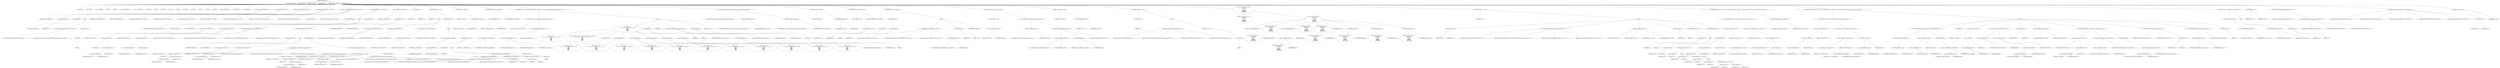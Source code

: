 digraph hostapd_notif_assoc {  
"1000121" [label = "(METHOD,hostapd_notif_assoc)" ]
"1000122" [label = "(PARAM,hostapd_data *hapd)" ]
"1000123" [label = "(PARAM,const u8 *addr)" ]
"1000124" [label = "(PARAM,const u8 *req_ies)" ]
"1000125" [label = "(PARAM,size_t req_ies_len)" ]
"1000126" [label = "(PARAM,int reassoc)" ]
"1000127" [label = "(BLOCK,,)" ]
"1000128" [label = "(LOCAL,v5: sta_info *)" ]
"1000129" [label = "(LOCAL,v6: sta_info *)" ]
"1000130" [label = "(LOCAL,v7: hostapd_iface *)" ]
"1000131" [label = "(LOCAL,v8: int)" ]
"1000132" [label = "(LOCAL,v9: int)" ]
"1000133" [label = "(LOCAL,v10: hostapd_bss_config *)" ]
"1000134" [label = "(LOCAL,v11: wpa_state_machine *)" ]
"1000135" [label = "(LOCAL,v12: int)" ]
"1000136" [label = "(LOCAL,v13: int)" ]
"1000137" [label = "(LOCAL,v14: int)" ]
"1000138" [label = "(LOCAL,v15: u8 *)" ]
"1000139" [label = "(LOCAL,v17: int)" ]
"1000140" [label = "(LOCAL,ielen: int)" ]
"1000141" [label = "(LOCAL,ielena: int)" ]
"1000142" [label = "(LOCAL,p: u8 *)" ]
"1000143" [label = "(LOCAL,res: int)" ]
"1000144" [label = "(LOCAL,resa: int)" ]
"1000145" [label = "(LOCAL,elems: ieee802_11_elems)" ]
"1000146" [label = "(LOCAL,buf: u8 [ 1064 ])" ]
"1000147" [label = "(LOCAL,v26: unsigned int)" ]
"1000148" [label = "(<operator>.assignment,v26 = __readgsdword(0x14u))" ]
"1000149" [label = "(IDENTIFIER,v26,v26 = __readgsdword(0x14u))" ]
"1000150" [label = "(__readgsdword,__readgsdword(0x14u))" ]
"1000151" [label = "(LITERAL,0x14u,__readgsdword(0x14u))" ]
"1000152" [label = "(CONTROL_STRUCTURE,if ( !addr ),if ( !addr ))" ]
"1000153" [label = "(<operator>.logicalNot,!addr)" ]
"1000154" [label = "(IDENTIFIER,addr,!addr)" ]
"1000155" [label = "(BLOCK,,)" ]
"1000156" [label = "(wpa_printf,wpa_printf(2, \"hostapd_notif_assoc: Skip event with no address\"))" ]
"1000157" [label = "(LITERAL,2,wpa_printf(2, \"hostapd_notif_assoc: Skip event with no address\"))" ]
"1000158" [label = "(LITERAL,\"hostapd_notif_assoc: Skip event with no address\",wpa_printf(2, \"hostapd_notif_assoc: Skip event with no address\"))" ]
"1000159" [label = "(RETURN,return -1;,return -1;)" ]
"1000160" [label = "(<operator>.minus,-1)" ]
"1000161" [label = "(LITERAL,1,-1)" ]
"1000162" [label = "(random_add_randomness,random_add_randomness(addr, 6u))" ]
"1000163" [label = "(IDENTIFIER,addr,random_add_randomness(addr, 6u))" ]
"1000164" [label = "(LITERAL,6u,random_add_randomness(addr, 6u))" ]
"1000165" [label = "(hostapd_logger,hostapd_logger(hapd, addr, 1u, 2, \"associated\"))" ]
"1000166" [label = "(IDENTIFIER,hapd,hostapd_logger(hapd, addr, 1u, 2, \"associated\"))" ]
"1000167" [label = "(IDENTIFIER,addr,hostapd_logger(hapd, addr, 1u, 2, \"associated\"))" ]
"1000168" [label = "(LITERAL,1u,hostapd_logger(hapd, addr, 1u, 2, \"associated\"))" ]
"1000169" [label = "(LITERAL,2,hostapd_logger(hapd, addr, 1u, 2, \"associated\"))" ]
"1000170" [label = "(LITERAL,\"associated\",hostapd_logger(hapd, addr, 1u, 2, \"associated\"))" ]
"1000171" [label = "(ieee802_11_parse_elems,ieee802_11_parse_elems(req_ies, req_ies_len, &elems, 0))" ]
"1000172" [label = "(IDENTIFIER,req_ies,ieee802_11_parse_elems(req_ies, req_ies_len, &elems, 0))" ]
"1000173" [label = "(IDENTIFIER,req_ies_len,ieee802_11_parse_elems(req_ies, req_ies_len, &elems, 0))" ]
"1000174" [label = "(<operator>.addressOf,&elems)" ]
"1000175" [label = "(IDENTIFIER,elems,ieee802_11_parse_elems(req_ies, req_ies_len, &elems, 0))" ]
"1000176" [label = "(LITERAL,0,ieee802_11_parse_elems(req_ies, req_ies_len, &elems, 0))" ]
"1000177" [label = "(CONTROL_STRUCTURE,if ( elems.wps_ie ),if ( elems.wps_ie ))" ]
"1000178" [label = "(<operator>.fieldAccess,elems.wps_ie)" ]
"1000179" [label = "(IDENTIFIER,elems,if ( elems.wps_ie ))" ]
"1000180" [label = "(FIELD_IDENTIFIER,wps_ie,wps_ie)" ]
"1000181" [label = "(BLOCK,,)" ]
"1000182" [label = "(<operator>.assignment,p = (u8 *)(elems.wps_ie - 2))" ]
"1000183" [label = "(IDENTIFIER,p,p = (u8 *)(elems.wps_ie - 2))" ]
"1000184" [label = "(<operator>.cast,(u8 *)(elems.wps_ie - 2))" ]
"1000185" [label = "(UNKNOWN,u8 *,u8 *)" ]
"1000186" [label = "(<operator>.subtraction,elems.wps_ie - 2)" ]
"1000187" [label = "(<operator>.fieldAccess,elems.wps_ie)" ]
"1000188" [label = "(IDENTIFIER,elems,elems.wps_ie - 2)" ]
"1000189" [label = "(FIELD_IDENTIFIER,wps_ie,wps_ie)" ]
"1000190" [label = "(LITERAL,2,elems.wps_ie - 2)" ]
"1000191" [label = "(<operator>.assignment,ielen = elems.wps_ie_len + 2)" ]
"1000192" [label = "(IDENTIFIER,ielen,ielen = elems.wps_ie_len + 2)" ]
"1000193" [label = "(<operator>.addition,elems.wps_ie_len + 2)" ]
"1000194" [label = "(<operator>.fieldAccess,elems.wps_ie_len)" ]
"1000195" [label = "(IDENTIFIER,elems,elems.wps_ie_len + 2)" ]
"1000196" [label = "(FIELD_IDENTIFIER,wps_ie_len,wps_ie_len)" ]
"1000197" [label = "(LITERAL,2,elems.wps_ie_len + 2)" ]
"1000198" [label = "(wpa_printf,wpa_printf(2, \"STA included WPS IE in (Re)AssocReq\", ielen, ielen))" ]
"1000199" [label = "(LITERAL,2,wpa_printf(2, \"STA included WPS IE in (Re)AssocReq\", ielen, ielen))" ]
"1000200" [label = "(LITERAL,\"STA included WPS IE in (Re)AssocReq\",wpa_printf(2, \"STA included WPS IE in (Re)AssocReq\", ielen, ielen))" ]
"1000201" [label = "(IDENTIFIER,ielen,wpa_printf(2, \"STA included WPS IE in (Re)AssocReq\", ielen, ielen))" ]
"1000202" [label = "(IDENTIFIER,ielen,wpa_printf(2, \"STA included WPS IE in (Re)AssocReq\", ielen, ielen))" ]
"1000203" [label = "(CONTROL_STRUCTURE,else,else)" ]
"1000204" [label = "(CONTROL_STRUCTURE,if ( elems.rsn_ie ),if ( elems.rsn_ie ))" ]
"1000205" [label = "(<operator>.fieldAccess,elems.rsn_ie)" ]
"1000206" [label = "(IDENTIFIER,elems,if ( elems.rsn_ie ))" ]
"1000207" [label = "(FIELD_IDENTIFIER,rsn_ie,rsn_ie)" ]
"1000208" [label = "(BLOCK,,)" ]
"1000209" [label = "(<operator>.assignment,p = (u8 *)(elems.rsn_ie - 2))" ]
"1000210" [label = "(IDENTIFIER,p,p = (u8 *)(elems.rsn_ie - 2))" ]
"1000211" [label = "(<operator>.cast,(u8 *)(elems.rsn_ie - 2))" ]
"1000212" [label = "(UNKNOWN,u8 *,u8 *)" ]
"1000213" [label = "(<operator>.subtraction,elems.rsn_ie - 2)" ]
"1000214" [label = "(<operator>.fieldAccess,elems.rsn_ie)" ]
"1000215" [label = "(IDENTIFIER,elems,elems.rsn_ie - 2)" ]
"1000216" [label = "(FIELD_IDENTIFIER,rsn_ie,rsn_ie)" ]
"1000217" [label = "(LITERAL,2,elems.rsn_ie - 2)" ]
"1000218" [label = "(<operator>.assignment,ielen = elems.rsn_ie_len + 2)" ]
"1000219" [label = "(IDENTIFIER,ielen,ielen = elems.rsn_ie_len + 2)" ]
"1000220" [label = "(<operator>.addition,elems.rsn_ie_len + 2)" ]
"1000221" [label = "(<operator>.fieldAccess,elems.rsn_ie_len)" ]
"1000222" [label = "(IDENTIFIER,elems,elems.rsn_ie_len + 2)" ]
"1000223" [label = "(FIELD_IDENTIFIER,rsn_ie_len,rsn_ie_len)" ]
"1000224" [label = "(LITERAL,2,elems.rsn_ie_len + 2)" ]
"1000225" [label = "(wpa_printf,wpa_printf(2, \"STA included RSN IE in (Re)AssocReq\", ielen, ielen))" ]
"1000226" [label = "(LITERAL,2,wpa_printf(2, \"STA included RSN IE in (Re)AssocReq\", ielen, ielen))" ]
"1000227" [label = "(LITERAL,\"STA included RSN IE in (Re)AssocReq\",wpa_printf(2, \"STA included RSN IE in (Re)AssocReq\", ielen, ielen))" ]
"1000228" [label = "(IDENTIFIER,ielen,wpa_printf(2, \"STA included RSN IE in (Re)AssocReq\", ielen, ielen))" ]
"1000229" [label = "(IDENTIFIER,ielen,wpa_printf(2, \"STA included RSN IE in (Re)AssocReq\", ielen, ielen))" ]
"1000230" [label = "(CONTROL_STRUCTURE,else,else)" ]
"1000231" [label = "(CONTROL_STRUCTURE,if ( elems.wpa_ie ),if ( elems.wpa_ie ))" ]
"1000232" [label = "(<operator>.fieldAccess,elems.wpa_ie)" ]
"1000233" [label = "(IDENTIFIER,elems,if ( elems.wpa_ie ))" ]
"1000234" [label = "(FIELD_IDENTIFIER,wpa_ie,wpa_ie)" ]
"1000235" [label = "(BLOCK,,)" ]
"1000236" [label = "(<operator>.assignment,p = (u8 *)(elems.wpa_ie - 2))" ]
"1000237" [label = "(IDENTIFIER,p,p = (u8 *)(elems.wpa_ie - 2))" ]
"1000238" [label = "(<operator>.cast,(u8 *)(elems.wpa_ie - 2))" ]
"1000239" [label = "(UNKNOWN,u8 *,u8 *)" ]
"1000240" [label = "(<operator>.subtraction,elems.wpa_ie - 2)" ]
"1000241" [label = "(<operator>.fieldAccess,elems.wpa_ie)" ]
"1000242" [label = "(IDENTIFIER,elems,elems.wpa_ie - 2)" ]
"1000243" [label = "(FIELD_IDENTIFIER,wpa_ie,wpa_ie)" ]
"1000244" [label = "(LITERAL,2,elems.wpa_ie - 2)" ]
"1000245" [label = "(<operator>.assignment,ielen = elems.wpa_ie_len + 2)" ]
"1000246" [label = "(IDENTIFIER,ielen,ielen = elems.wpa_ie_len + 2)" ]
"1000247" [label = "(<operator>.addition,elems.wpa_ie_len + 2)" ]
"1000248" [label = "(<operator>.fieldAccess,elems.wpa_ie_len)" ]
"1000249" [label = "(IDENTIFIER,elems,elems.wpa_ie_len + 2)" ]
"1000250" [label = "(FIELD_IDENTIFIER,wpa_ie_len,wpa_ie_len)" ]
"1000251" [label = "(LITERAL,2,elems.wpa_ie_len + 2)" ]
"1000252" [label = "(wpa_printf,wpa_printf(2, \"STA included WPA IE in (Re)AssocReq\", ielen, ielen))" ]
"1000253" [label = "(LITERAL,2,wpa_printf(2, \"STA included WPA IE in (Re)AssocReq\", ielen, ielen))" ]
"1000254" [label = "(LITERAL,\"STA included WPA IE in (Re)AssocReq\",wpa_printf(2, \"STA included WPA IE in (Re)AssocReq\", ielen, ielen))" ]
"1000255" [label = "(IDENTIFIER,ielen,wpa_printf(2, \"STA included WPA IE in (Re)AssocReq\", ielen, ielen))" ]
"1000256" [label = "(IDENTIFIER,ielen,wpa_printf(2, \"STA included WPA IE in (Re)AssocReq\", ielen, ielen))" ]
"1000257" [label = "(CONTROL_STRUCTURE,else,else)" ]
"1000258" [label = "(BLOCK,,)" ]
"1000259" [label = "(wpa_printf,wpa_printf(2, \"STA did not include WPS/RSN/WPA IE in (Re)AssocReq\", 0, 0))" ]
"1000260" [label = "(LITERAL,2,wpa_printf(2, \"STA did not include WPS/RSN/WPA IE in (Re)AssocReq\", 0, 0))" ]
"1000261" [label = "(LITERAL,\"STA did not include WPS/RSN/WPA IE in (Re)AssocReq\",wpa_printf(2, \"STA did not include WPS/RSN/WPA IE in (Re)AssocReq\", 0, 0))" ]
"1000262" [label = "(LITERAL,0,wpa_printf(2, \"STA did not include WPS/RSN/WPA IE in (Re)AssocReq\", 0, 0))" ]
"1000263" [label = "(LITERAL,0,wpa_printf(2, \"STA did not include WPS/RSN/WPA IE in (Re)AssocReq\", 0, 0))" ]
"1000264" [label = "(<operator>.assignment,ielen = 0)" ]
"1000265" [label = "(IDENTIFIER,ielen,ielen = 0)" ]
"1000266" [label = "(LITERAL,0,ielen = 0)" ]
"1000267" [label = "(<operator>.assignment,p = 0)" ]
"1000268" [label = "(IDENTIFIER,p,p = 0)" ]
"1000269" [label = "(LITERAL,0,p = 0)" ]
"1000270" [label = "(<operator>.assignment,v5 = ap_get_sta(hapd, addr))" ]
"1000271" [label = "(IDENTIFIER,v5,v5 = ap_get_sta(hapd, addr))" ]
"1000272" [label = "(ap_get_sta,ap_get_sta(hapd, addr))" ]
"1000273" [label = "(IDENTIFIER,hapd,ap_get_sta(hapd, addr))" ]
"1000274" [label = "(IDENTIFIER,addr,ap_get_sta(hapd, addr))" ]
"1000275" [label = "(<operator>.assignment,v6 = v5)" ]
"1000276" [label = "(IDENTIFIER,v6,v6 = v5)" ]
"1000277" [label = "(IDENTIFIER,v5,v6 = v5)" ]
"1000278" [label = "(CONTROL_STRUCTURE,if ( v5 ),if ( v5 ))" ]
"1000279" [label = "(IDENTIFIER,v5,if ( v5 ))" ]
"1000280" [label = "(BLOCK,,)" ]
"1000281" [label = "(ap_sta_no_session_timeout,ap_sta_no_session_timeout(hapd, v5))" ]
"1000282" [label = "(IDENTIFIER,hapd,ap_sta_no_session_timeout(hapd, v5))" ]
"1000283" [label = "(IDENTIFIER,v5,ap_sta_no_session_timeout(hapd, v5))" ]
"1000284" [label = "(accounting_sta_stop,accounting_sta_stop(hapd, v6))" ]
"1000285" [label = "(IDENTIFIER,hapd,accounting_sta_stop(hapd, v6))" ]
"1000286" [label = "(IDENTIFIER,v6,accounting_sta_stop(hapd, v6))" ]
"1000287" [label = "(<operator>.assignment,v6->timeout_next = STA_NULLFUNC)" ]
"1000288" [label = "(<operator>.indirectFieldAccess,v6->timeout_next)" ]
"1000289" [label = "(IDENTIFIER,v6,v6->timeout_next = STA_NULLFUNC)" ]
"1000290" [label = "(FIELD_IDENTIFIER,timeout_next,timeout_next)" ]
"1000291" [label = "(IDENTIFIER,STA_NULLFUNC,v6->timeout_next = STA_NULLFUNC)" ]
"1000292" [label = "(CONTROL_STRUCTURE,else,else)" ]
"1000293" [label = "(BLOCK,,)" ]
"1000294" [label = "(<operator>.assignment,v6 = ap_sta_add(hapd, addr))" ]
"1000295" [label = "(IDENTIFIER,v6,v6 = ap_sta_add(hapd, addr))" ]
"1000296" [label = "(ap_sta_add,ap_sta_add(hapd, addr))" ]
"1000297" [label = "(IDENTIFIER,hapd,ap_sta_add(hapd, addr))" ]
"1000298" [label = "(IDENTIFIER,addr,ap_sta_add(hapd, addr))" ]
"1000299" [label = "(CONTROL_STRUCTURE,if ( !v6 ),if ( !v6 ))" ]
"1000300" [label = "(<operator>.logicalNot,!v6)" ]
"1000301" [label = "(IDENTIFIER,v6,!v6)" ]
"1000302" [label = "(BLOCK,,)" ]
"1000303" [label = "(hostapd_drv_sta_disassoc,hostapd_drv_sta_disassoc(hapd, addr, 5))" ]
"1000304" [label = "(IDENTIFIER,hapd,hostapd_drv_sta_disassoc(hapd, addr, 5))" ]
"1000305" [label = "(IDENTIFIER,addr,hostapd_drv_sta_disassoc(hapd, addr, 5))" ]
"1000306" [label = "(LITERAL,5,hostapd_drv_sta_disassoc(hapd, addr, 5))" ]
"1000307" [label = "(RETURN,return -1;,return -1;)" ]
"1000308" [label = "(<operator>.minus,-1)" ]
"1000309" [label = "(LITERAL,1,-1)" ]
"1000310" [label = "(<operator>.assignment,v7 = hapd->iface)" ]
"1000311" [label = "(IDENTIFIER,v7,v7 = hapd->iface)" ]
"1000312" [label = "(<operator>.indirectFieldAccess,hapd->iface)" ]
"1000313" [label = "(IDENTIFIER,hapd,v7 = hapd->iface)" ]
"1000314" [label = "(FIELD_IDENTIFIER,iface,iface)" ]
"1000315" [label = "(<operators>.assignmentAnd,v6->flags &= 0xFFFECFFF)" ]
"1000316" [label = "(<operator>.indirectFieldAccess,v6->flags)" ]
"1000317" [label = "(IDENTIFIER,v6,v6->flags &= 0xFFFECFFF)" ]
"1000318" [label = "(FIELD_IDENTIFIER,flags,flags)" ]
"1000319" [label = "(LITERAL,0xFFFECFFF,v6->flags &= 0xFFFECFFF)" ]
"1000320" [label = "(CONTROL_STRUCTURE,if ( !v7->drv_max_acl_mac_addrs && hostapd_check_acl(hapd, addr, 0) != 1 ),if ( !v7->drv_max_acl_mac_addrs && hostapd_check_acl(hapd, addr, 0) != 1 ))" ]
"1000321" [label = "(<operator>.logicalAnd,!v7->drv_max_acl_mac_addrs && hostapd_check_acl(hapd, addr, 0) != 1)" ]
"1000322" [label = "(<operator>.logicalNot,!v7->drv_max_acl_mac_addrs)" ]
"1000323" [label = "(<operator>.indirectFieldAccess,v7->drv_max_acl_mac_addrs)" ]
"1000324" [label = "(IDENTIFIER,v7,!v7->drv_max_acl_mac_addrs)" ]
"1000325" [label = "(FIELD_IDENTIFIER,drv_max_acl_mac_addrs,drv_max_acl_mac_addrs)" ]
"1000326" [label = "(<operator>.notEquals,hostapd_check_acl(hapd, addr, 0) != 1)" ]
"1000327" [label = "(hostapd_check_acl,hostapd_check_acl(hapd, addr, 0))" ]
"1000328" [label = "(IDENTIFIER,hapd,hostapd_check_acl(hapd, addr, 0))" ]
"1000329" [label = "(IDENTIFIER,addr,hostapd_check_acl(hapd, addr, 0))" ]
"1000330" [label = "(LITERAL,0,hostapd_check_acl(hapd, addr, 0))" ]
"1000331" [label = "(LITERAL,1,hostapd_check_acl(hapd, addr, 0) != 1)" ]
"1000332" [label = "(BLOCK,,)" ]
"1000333" [label = "(wpa_printf,wpa_printf(\n      3,\n      \"STA %02x:%02x:%02x:%02x:%02x:%02x not allowed to connect\",\n      *addr,\n      addr[1],\n      addr[2],\n      addr[3],\n      addr[4],\n      addr[5]))" ]
"1000334" [label = "(LITERAL,3,wpa_printf(\n      3,\n      \"STA %02x:%02x:%02x:%02x:%02x:%02x not allowed to connect\",\n      *addr,\n      addr[1],\n      addr[2],\n      addr[3],\n      addr[4],\n      addr[5]))" ]
"1000335" [label = "(LITERAL,\"STA %02x:%02x:%02x:%02x:%02x:%02x not allowed to connect\",wpa_printf(\n      3,\n      \"STA %02x:%02x:%02x:%02x:%02x:%02x not allowed to connect\",\n      *addr,\n      addr[1],\n      addr[2],\n      addr[3],\n      addr[4],\n      addr[5]))" ]
"1000336" [label = "(<operator>.indirection,*addr)" ]
"1000337" [label = "(IDENTIFIER,addr,wpa_printf(\n      3,\n      \"STA %02x:%02x:%02x:%02x:%02x:%02x not allowed to connect\",\n      *addr,\n      addr[1],\n      addr[2],\n      addr[3],\n      addr[4],\n      addr[5]))" ]
"1000338" [label = "(<operator>.indirectIndexAccess,addr[1])" ]
"1000339" [label = "(IDENTIFIER,addr,wpa_printf(\n      3,\n      \"STA %02x:%02x:%02x:%02x:%02x:%02x not allowed to connect\",\n      *addr,\n      addr[1],\n      addr[2],\n      addr[3],\n      addr[4],\n      addr[5]))" ]
"1000340" [label = "(LITERAL,1,wpa_printf(\n      3,\n      \"STA %02x:%02x:%02x:%02x:%02x:%02x not allowed to connect\",\n      *addr,\n      addr[1],\n      addr[2],\n      addr[3],\n      addr[4],\n      addr[5]))" ]
"1000341" [label = "(<operator>.indirectIndexAccess,addr[2])" ]
"1000342" [label = "(IDENTIFIER,addr,wpa_printf(\n      3,\n      \"STA %02x:%02x:%02x:%02x:%02x:%02x not allowed to connect\",\n      *addr,\n      addr[1],\n      addr[2],\n      addr[3],\n      addr[4],\n      addr[5]))" ]
"1000343" [label = "(LITERAL,2,wpa_printf(\n      3,\n      \"STA %02x:%02x:%02x:%02x:%02x:%02x not allowed to connect\",\n      *addr,\n      addr[1],\n      addr[2],\n      addr[3],\n      addr[4],\n      addr[5]))" ]
"1000344" [label = "(<operator>.indirectIndexAccess,addr[3])" ]
"1000345" [label = "(IDENTIFIER,addr,wpa_printf(\n      3,\n      \"STA %02x:%02x:%02x:%02x:%02x:%02x not allowed to connect\",\n      *addr,\n      addr[1],\n      addr[2],\n      addr[3],\n      addr[4],\n      addr[5]))" ]
"1000346" [label = "(LITERAL,3,wpa_printf(\n      3,\n      \"STA %02x:%02x:%02x:%02x:%02x:%02x not allowed to connect\",\n      *addr,\n      addr[1],\n      addr[2],\n      addr[3],\n      addr[4],\n      addr[5]))" ]
"1000347" [label = "(<operator>.indirectIndexAccess,addr[4])" ]
"1000348" [label = "(IDENTIFIER,addr,wpa_printf(\n      3,\n      \"STA %02x:%02x:%02x:%02x:%02x:%02x not allowed to connect\",\n      *addr,\n      addr[1],\n      addr[2],\n      addr[3],\n      addr[4],\n      addr[5]))" ]
"1000349" [label = "(LITERAL,4,wpa_printf(\n      3,\n      \"STA %02x:%02x:%02x:%02x:%02x:%02x not allowed to connect\",\n      *addr,\n      addr[1],\n      addr[2],\n      addr[3],\n      addr[4],\n      addr[5]))" ]
"1000350" [label = "(<operator>.indirectIndexAccess,addr[5])" ]
"1000351" [label = "(IDENTIFIER,addr,wpa_printf(\n      3,\n      \"STA %02x:%02x:%02x:%02x:%02x:%02x not allowed to connect\",\n      *addr,\n      addr[1],\n      addr[2],\n      addr[3],\n      addr[4],\n      addr[5]))" ]
"1000352" [label = "(LITERAL,5,wpa_printf(\n      3,\n      \"STA %02x:%02x:%02x:%02x:%02x:%02x not allowed to connect\",\n      *addr,\n      addr[1],\n      addr[2],\n      addr[3],\n      addr[4],\n      addr[5]))" ]
"1000353" [label = "(<operator>.assignment,v8 = 1)" ]
"1000354" [label = "(IDENTIFIER,v8,v8 = 1)" ]
"1000355" [label = "(LITERAL,1,v8 = 1)" ]
"1000356" [label = "(JUMP_TARGET,fail)" ]
"1000357" [label = "(hostapd_drv_sta_disassoc,hostapd_drv_sta_disassoc(hapd, v6->addr, v8))" ]
"1000358" [label = "(IDENTIFIER,hapd,hostapd_drv_sta_disassoc(hapd, v6->addr, v8))" ]
"1000359" [label = "(<operator>.indirectFieldAccess,v6->addr)" ]
"1000360" [label = "(IDENTIFIER,v6,hostapd_drv_sta_disassoc(hapd, v6->addr, v8))" ]
"1000361" [label = "(FIELD_IDENTIFIER,addr,addr)" ]
"1000362" [label = "(IDENTIFIER,v8,hostapd_drv_sta_disassoc(hapd, v6->addr, v8))" ]
"1000363" [label = "(ap_free_sta,ap_free_sta(hapd, v6))" ]
"1000364" [label = "(IDENTIFIER,hapd,ap_free_sta(hapd, v6))" ]
"1000365" [label = "(IDENTIFIER,v6,ap_free_sta(hapd, v6))" ]
"1000366" [label = "(RETURN,return -1;,return -1;)" ]
"1000367" [label = "(<operator>.minus,-1)" ]
"1000368" [label = "(LITERAL,1,-1)" ]
"1000369" [label = "(ap_copy_sta_supp_op_classes,ap_copy_sta_supp_op_classes(v6, elems.supp_op_classes, elems.supp_op_classes_len))" ]
"1000370" [label = "(IDENTIFIER,v6,ap_copy_sta_supp_op_classes(v6, elems.supp_op_classes, elems.supp_op_classes_len))" ]
"1000371" [label = "(<operator>.fieldAccess,elems.supp_op_classes)" ]
"1000372" [label = "(IDENTIFIER,elems,ap_copy_sta_supp_op_classes(v6, elems.supp_op_classes, elems.supp_op_classes_len))" ]
"1000373" [label = "(FIELD_IDENTIFIER,supp_op_classes,supp_op_classes)" ]
"1000374" [label = "(<operator>.fieldAccess,elems.supp_op_classes_len)" ]
"1000375" [label = "(IDENTIFIER,elems,ap_copy_sta_supp_op_classes(v6, elems.supp_op_classes, elems.supp_op_classes_len))" ]
"1000376" [label = "(FIELD_IDENTIFIER,supp_op_classes_len,supp_op_classes_len)" ]
"1000377" [label = "(<operator>.assignment,v10 = hapd->conf)" ]
"1000378" [label = "(IDENTIFIER,v10,v10 = hapd->conf)" ]
"1000379" [label = "(<operator>.indirectFieldAccess,hapd->conf)" ]
"1000380" [label = "(IDENTIFIER,hapd,v10 = hapd->conf)" ]
"1000381" [label = "(FIELD_IDENTIFIER,conf,conf)" ]
"1000382" [label = "(CONTROL_STRUCTURE,if ( !v10->wpa ),if ( !v10->wpa ))" ]
"1000383" [label = "(<operator>.logicalNot,!v10->wpa)" ]
"1000384" [label = "(<operator>.indirectFieldAccess,v10->wpa)" ]
"1000385" [label = "(IDENTIFIER,v10,!v10->wpa)" ]
"1000386" [label = "(FIELD_IDENTIFIER,wpa,wpa)" ]
"1000387" [label = "(CONTROL_STRUCTURE,goto LABEL_47;,goto LABEL_47;)" ]
"1000388" [label = "(CONTROL_STRUCTURE,if ( !p || !ielen ),if ( !p || !ielen ))" ]
"1000389" [label = "(<operator>.logicalOr,!p || !ielen)" ]
"1000390" [label = "(<operator>.logicalNot,!p)" ]
"1000391" [label = "(IDENTIFIER,p,!p)" ]
"1000392" [label = "(<operator>.logicalNot,!ielen)" ]
"1000393" [label = "(IDENTIFIER,ielen,!ielen)" ]
"1000394" [label = "(BLOCK,,)" ]
"1000395" [label = "(wpa_printf,wpa_printf(2, \"No WPA/RSN IE from STA\", v10, hapd->conf))" ]
"1000396" [label = "(LITERAL,2,wpa_printf(2, \"No WPA/RSN IE from STA\", v10, hapd->conf))" ]
"1000397" [label = "(LITERAL,\"No WPA/RSN IE from STA\",wpa_printf(2, \"No WPA/RSN IE from STA\", v10, hapd->conf))" ]
"1000398" [label = "(IDENTIFIER,v10,wpa_printf(2, \"No WPA/RSN IE from STA\", v10, hapd->conf))" ]
"1000399" [label = "(<operator>.indirectFieldAccess,hapd->conf)" ]
"1000400" [label = "(IDENTIFIER,hapd,wpa_printf(2, \"No WPA/RSN IE from STA\", v10, hapd->conf))" ]
"1000401" [label = "(FIELD_IDENTIFIER,conf,conf)" ]
"1000402" [label = "(<operator>.assignment,v8 = 13)" ]
"1000403" [label = "(IDENTIFIER,v8,v8 = 13)" ]
"1000404" [label = "(LITERAL,13,v8 = 13)" ]
"1000405" [label = "(CONTROL_STRUCTURE,goto fail;,goto fail;)" ]
"1000406" [label = "(CONTROL_STRUCTURE,if ( !v6->wpa_sm ),if ( !v6->wpa_sm ))" ]
"1000407" [label = "(<operator>.logicalNot,!v6->wpa_sm)" ]
"1000408" [label = "(<operator>.indirectFieldAccess,v6->wpa_sm)" ]
"1000409" [label = "(IDENTIFIER,v6,!v6->wpa_sm)" ]
"1000410" [label = "(FIELD_IDENTIFIER,wpa_sm,wpa_sm)" ]
"1000411" [label = "(<operator>.assignment,v6->wpa_sm = wpa_auth_sta_init(hapd->wpa_auth, v6->addr, 0))" ]
"1000412" [label = "(<operator>.indirectFieldAccess,v6->wpa_sm)" ]
"1000413" [label = "(IDENTIFIER,v6,v6->wpa_sm = wpa_auth_sta_init(hapd->wpa_auth, v6->addr, 0))" ]
"1000414" [label = "(FIELD_IDENTIFIER,wpa_sm,wpa_sm)" ]
"1000415" [label = "(wpa_auth_sta_init,wpa_auth_sta_init(hapd->wpa_auth, v6->addr, 0))" ]
"1000416" [label = "(<operator>.indirectFieldAccess,hapd->wpa_auth)" ]
"1000417" [label = "(IDENTIFIER,hapd,wpa_auth_sta_init(hapd->wpa_auth, v6->addr, 0))" ]
"1000418" [label = "(FIELD_IDENTIFIER,wpa_auth,wpa_auth)" ]
"1000419" [label = "(<operator>.indirectFieldAccess,v6->addr)" ]
"1000420" [label = "(IDENTIFIER,v6,wpa_auth_sta_init(hapd->wpa_auth, v6->addr, 0))" ]
"1000421" [label = "(FIELD_IDENTIFIER,addr,addr)" ]
"1000422" [label = "(LITERAL,0,wpa_auth_sta_init(hapd->wpa_auth, v6->addr, 0))" ]
"1000423" [label = "(<operator>.assignment,v11 = v6->wpa_sm)" ]
"1000424" [label = "(IDENTIFIER,v11,v11 = v6->wpa_sm)" ]
"1000425" [label = "(<operator>.indirectFieldAccess,v6->wpa_sm)" ]
"1000426" [label = "(IDENTIFIER,v6,v11 = v6->wpa_sm)" ]
"1000427" [label = "(FIELD_IDENTIFIER,wpa_sm,wpa_sm)" ]
"1000428" [label = "(CONTROL_STRUCTURE,if ( !v11 ),if ( !v11 ))" ]
"1000429" [label = "(<operator>.logicalNot,!v11)" ]
"1000430" [label = "(IDENTIFIER,v11,!v11)" ]
"1000431" [label = "(BLOCK,,)" ]
"1000432" [label = "(wpa_printf,wpa_printf(5, \"Failed to initialize WPA state machine\", v9, v9))" ]
"1000433" [label = "(LITERAL,5,wpa_printf(5, \"Failed to initialize WPA state machine\", v9, v9))" ]
"1000434" [label = "(LITERAL,\"Failed to initialize WPA state machine\",wpa_printf(5, \"Failed to initialize WPA state machine\", v9, v9))" ]
"1000435" [label = "(IDENTIFIER,v9,wpa_printf(5, \"Failed to initialize WPA state machine\", v9, v9))" ]
"1000436" [label = "(IDENTIFIER,v9,wpa_printf(5, \"Failed to initialize WPA state machine\", v9, v9))" ]
"1000437" [label = "(RETURN,return -1;,return -1;)" ]
"1000438" [label = "(<operator>.minus,-1)" ]
"1000439" [label = "(LITERAL,1,-1)" ]
"1000440" [label = "(<operator>.assignment,v12 = wpa_validate_wpa_ie(\n          hapd->wpa_auth,\n          v11,\n          hapd->iface->freq,\n          p,\n          ielen,\n          elems.mdie,\n          elems.mdie_len,\n          elems.owe_dh,\n          elems.owe_dh_len))" ]
"1000441" [label = "(IDENTIFIER,v12,v12 = wpa_validate_wpa_ie(\n          hapd->wpa_auth,\n          v11,\n          hapd->iface->freq,\n          p,\n          ielen,\n          elems.mdie,\n          elems.mdie_len,\n          elems.owe_dh,\n          elems.owe_dh_len))" ]
"1000442" [label = "(wpa_validate_wpa_ie,wpa_validate_wpa_ie(\n          hapd->wpa_auth,\n          v11,\n          hapd->iface->freq,\n          p,\n          ielen,\n          elems.mdie,\n          elems.mdie_len,\n          elems.owe_dh,\n          elems.owe_dh_len))" ]
"1000443" [label = "(<operator>.indirectFieldAccess,hapd->wpa_auth)" ]
"1000444" [label = "(IDENTIFIER,hapd,wpa_validate_wpa_ie(\n          hapd->wpa_auth,\n          v11,\n          hapd->iface->freq,\n          p,\n          ielen,\n          elems.mdie,\n          elems.mdie_len,\n          elems.owe_dh,\n          elems.owe_dh_len))" ]
"1000445" [label = "(FIELD_IDENTIFIER,wpa_auth,wpa_auth)" ]
"1000446" [label = "(IDENTIFIER,v11,wpa_validate_wpa_ie(\n          hapd->wpa_auth,\n          v11,\n          hapd->iface->freq,\n          p,\n          ielen,\n          elems.mdie,\n          elems.mdie_len,\n          elems.owe_dh,\n          elems.owe_dh_len))" ]
"1000447" [label = "(<operator>.indirectFieldAccess,hapd->iface->freq)" ]
"1000448" [label = "(<operator>.indirectFieldAccess,hapd->iface)" ]
"1000449" [label = "(IDENTIFIER,hapd,wpa_validate_wpa_ie(\n          hapd->wpa_auth,\n          v11,\n          hapd->iface->freq,\n          p,\n          ielen,\n          elems.mdie,\n          elems.mdie_len,\n          elems.owe_dh,\n          elems.owe_dh_len))" ]
"1000450" [label = "(FIELD_IDENTIFIER,iface,iface)" ]
"1000451" [label = "(FIELD_IDENTIFIER,freq,freq)" ]
"1000452" [label = "(IDENTIFIER,p,wpa_validate_wpa_ie(\n          hapd->wpa_auth,\n          v11,\n          hapd->iface->freq,\n          p,\n          ielen,\n          elems.mdie,\n          elems.mdie_len,\n          elems.owe_dh,\n          elems.owe_dh_len))" ]
"1000453" [label = "(IDENTIFIER,ielen,wpa_validate_wpa_ie(\n          hapd->wpa_auth,\n          v11,\n          hapd->iface->freq,\n          p,\n          ielen,\n          elems.mdie,\n          elems.mdie_len,\n          elems.owe_dh,\n          elems.owe_dh_len))" ]
"1000454" [label = "(<operator>.fieldAccess,elems.mdie)" ]
"1000455" [label = "(IDENTIFIER,elems,wpa_validate_wpa_ie(\n          hapd->wpa_auth,\n          v11,\n          hapd->iface->freq,\n          p,\n          ielen,\n          elems.mdie,\n          elems.mdie_len,\n          elems.owe_dh,\n          elems.owe_dh_len))" ]
"1000456" [label = "(FIELD_IDENTIFIER,mdie,mdie)" ]
"1000457" [label = "(<operator>.fieldAccess,elems.mdie_len)" ]
"1000458" [label = "(IDENTIFIER,elems,wpa_validate_wpa_ie(\n          hapd->wpa_auth,\n          v11,\n          hapd->iface->freq,\n          p,\n          ielen,\n          elems.mdie,\n          elems.mdie_len,\n          elems.owe_dh,\n          elems.owe_dh_len))" ]
"1000459" [label = "(FIELD_IDENTIFIER,mdie_len,mdie_len)" ]
"1000460" [label = "(<operator>.fieldAccess,elems.owe_dh)" ]
"1000461" [label = "(IDENTIFIER,elems,wpa_validate_wpa_ie(\n          hapd->wpa_auth,\n          v11,\n          hapd->iface->freq,\n          p,\n          ielen,\n          elems.mdie,\n          elems.mdie_len,\n          elems.owe_dh,\n          elems.owe_dh_len))" ]
"1000462" [label = "(FIELD_IDENTIFIER,owe_dh,owe_dh)" ]
"1000463" [label = "(<operator>.fieldAccess,elems.owe_dh_len)" ]
"1000464" [label = "(IDENTIFIER,elems,wpa_validate_wpa_ie(\n          hapd->wpa_auth,\n          v11,\n          hapd->iface->freq,\n          p,\n          ielen,\n          elems.mdie,\n          elems.mdie_len,\n          elems.owe_dh,\n          elems.owe_dh_len))" ]
"1000465" [label = "(FIELD_IDENTIFIER,owe_dh_len,owe_dh_len)" ]
"1000466" [label = "(CONTROL_STRUCTURE,if ( v12 ),if ( v12 ))" ]
"1000467" [label = "(IDENTIFIER,v12,if ( v12 ))" ]
"1000468" [label = "(BLOCK,,)" ]
"1000469" [label = "(<operator>.assignment,res = v12)" ]
"1000470" [label = "(IDENTIFIER,res,res = v12)" ]
"1000471" [label = "(IDENTIFIER,v12,res = v12)" ]
"1000472" [label = "(wpa_printf,wpa_printf(2, \"WPA/RSN information element rejected? (res %u)\", v12, v13))" ]
"1000473" [label = "(LITERAL,2,wpa_printf(2, \"WPA/RSN information element rejected? (res %u)\", v12, v13))" ]
"1000474" [label = "(LITERAL,\"WPA/RSN information element rejected? (res %u)\",wpa_printf(2, \"WPA/RSN information element rejected? (res %u)\", v12, v13))" ]
"1000475" [label = "(IDENTIFIER,v12,wpa_printf(2, \"WPA/RSN information element rejected? (res %u)\", v12, v13))" ]
"1000476" [label = "(IDENTIFIER,v13,wpa_printf(2, \"WPA/RSN information element rejected? (res %u)\", v12, v13))" ]
"1000477" [label = "(wpa_hexdump,wpa_hexdump(2, \"IE\", p, ielen))" ]
"1000478" [label = "(LITERAL,2,wpa_hexdump(2, \"IE\", p, ielen))" ]
"1000479" [label = "(LITERAL,\"IE\",wpa_hexdump(2, \"IE\", p, ielen))" ]
"1000480" [label = "(IDENTIFIER,p,wpa_hexdump(2, \"IE\", p, ielen))" ]
"1000481" [label = "(IDENTIFIER,ielen,wpa_hexdump(2, \"IE\", p, ielen))" ]
"1000482" [label = "(<operator>.assignment,v8 = 18)" ]
"1000483" [label = "(IDENTIFIER,v8,v8 = 18)" ]
"1000484" [label = "(LITERAL,18,v8 = 18)" ]
"1000485" [label = "(CONTROL_STRUCTURE,if ( res != 2 ),if ( res != 2 ))" ]
"1000486" [label = "(<operator>.notEquals,res != 2)" ]
"1000487" [label = "(IDENTIFIER,res,res != 2)" ]
"1000488" [label = "(LITERAL,2,res != 2)" ]
"1000489" [label = "(BLOCK,,)" ]
"1000490" [label = "(<operator>.assignment,v8 = 19)" ]
"1000491" [label = "(IDENTIFIER,v8,v8 = 19)" ]
"1000492" [label = "(LITERAL,19,v8 = 19)" ]
"1000493" [label = "(CONTROL_STRUCTURE,if ( res != 3 ),if ( res != 3 ))" ]
"1000494" [label = "(<operator>.notEquals,res != 3)" ]
"1000495" [label = "(IDENTIFIER,res,res != 3)" ]
"1000496" [label = "(LITERAL,3,res != 3)" ]
"1000497" [label = "(BLOCK,,)" ]
"1000498" [label = "(<operator>.assignment,v8 = 20)" ]
"1000499" [label = "(IDENTIFIER,v8,v8 = 20)" ]
"1000500" [label = "(LITERAL,20,v8 = 20)" ]
"1000501" [label = "(CONTROL_STRUCTURE,if ( res != 4 ),if ( res != 4 ))" ]
"1000502" [label = "(<operator>.notEquals,res != 4)" ]
"1000503" [label = "(IDENTIFIER,res,res != 4)" ]
"1000504" [label = "(LITERAL,4,res != 4)" ]
"1000505" [label = "(BLOCK,,)" ]
"1000506" [label = "(<operator>.assignment,v8 = 13)" ]
"1000507" [label = "(IDENTIFIER,v8,v8 = 13)" ]
"1000508" [label = "(LITERAL,13,v8 = 13)" ]
"1000509" [label = "(CONTROL_STRUCTURE,if ( res == 8 ),if ( res == 8 ))" ]
"1000510" [label = "(<operator>.equals,res == 8)" ]
"1000511" [label = "(IDENTIFIER,res,res == 8)" ]
"1000512" [label = "(LITERAL,8,res == 8)" ]
"1000513" [label = "(<operator>.assignment,v8 = 24)" ]
"1000514" [label = "(IDENTIFIER,v8,v8 = 24)" ]
"1000515" [label = "(LITERAL,24,v8 = 24)" ]
"1000516" [label = "(CONTROL_STRUCTURE,goto fail;,goto fail;)" ]
"1000517" [label = "(CONTROL_STRUCTURE,if ( (v6->flags & 0x402) == 1026 && !v6->sa_query_timed_out && v6->sa_query_count > 0 ),if ( (v6->flags & 0x402) == 1026 && !v6->sa_query_timed_out && v6->sa_query_count > 0 ))" ]
"1000518" [label = "(<operator>.logicalAnd,(v6->flags & 0x402) == 1026 && !v6->sa_query_timed_out && v6->sa_query_count > 0)" ]
"1000519" [label = "(<operator>.equals,(v6->flags & 0x402) == 1026)" ]
"1000520" [label = "(<operator>.and,v6->flags & 0x402)" ]
"1000521" [label = "(<operator>.indirectFieldAccess,v6->flags)" ]
"1000522" [label = "(IDENTIFIER,v6,v6->flags & 0x402)" ]
"1000523" [label = "(FIELD_IDENTIFIER,flags,flags)" ]
"1000524" [label = "(LITERAL,0x402,v6->flags & 0x402)" ]
"1000525" [label = "(LITERAL,1026,(v6->flags & 0x402) == 1026)" ]
"1000526" [label = "(<operator>.logicalAnd,!v6->sa_query_timed_out && v6->sa_query_count > 0)" ]
"1000527" [label = "(<operator>.logicalNot,!v6->sa_query_timed_out)" ]
"1000528" [label = "(<operator>.indirectFieldAccess,v6->sa_query_timed_out)" ]
"1000529" [label = "(IDENTIFIER,v6,!v6->sa_query_timed_out)" ]
"1000530" [label = "(FIELD_IDENTIFIER,sa_query_timed_out,sa_query_timed_out)" ]
"1000531" [label = "(<operator>.greaterThan,v6->sa_query_count > 0)" ]
"1000532" [label = "(<operator>.indirectFieldAccess,v6->sa_query_count)" ]
"1000533" [label = "(IDENTIFIER,v6,v6->sa_query_count > 0)" ]
"1000534" [label = "(FIELD_IDENTIFIER,sa_query_count,sa_query_count)" ]
"1000535" [label = "(LITERAL,0,v6->sa_query_count > 0)" ]
"1000536" [label = "(ap_check_sa_query_timeout,ap_check_sa_query_timeout(hapd, v6))" ]
"1000537" [label = "(IDENTIFIER,hapd,ap_check_sa_query_timeout(hapd, v6))" ]
"1000538" [label = "(IDENTIFIER,v6,ap_check_sa_query_timeout(hapd, v6))" ]
"1000539" [label = "(CONTROL_STRUCTURE,if ( (v6->flags & 0x402) != 1026 || (v14 = v6->sa_query_timed_out) != 0 || v6->auth_alg == 2 ),if ( (v6->flags & 0x402) != 1026 || (v14 = v6->sa_query_timed_out) != 0 || v6->auth_alg == 2 ))" ]
"1000540" [label = "(<operator>.logicalOr,(v6->flags & 0x402) != 1026 || (v14 = v6->sa_query_timed_out) != 0 || v6->auth_alg == 2)" ]
"1000541" [label = "(<operator>.notEquals,(v6->flags & 0x402) != 1026)" ]
"1000542" [label = "(<operator>.and,v6->flags & 0x402)" ]
"1000543" [label = "(<operator>.indirectFieldAccess,v6->flags)" ]
"1000544" [label = "(IDENTIFIER,v6,v6->flags & 0x402)" ]
"1000545" [label = "(FIELD_IDENTIFIER,flags,flags)" ]
"1000546" [label = "(LITERAL,0x402,v6->flags & 0x402)" ]
"1000547" [label = "(LITERAL,1026,(v6->flags & 0x402) != 1026)" ]
"1000548" [label = "(<operator>.logicalOr,(v14 = v6->sa_query_timed_out) != 0 || v6->auth_alg == 2)" ]
"1000549" [label = "(<operator>.notEquals,(v14 = v6->sa_query_timed_out) != 0)" ]
"1000550" [label = "(<operator>.assignment,v14 = v6->sa_query_timed_out)" ]
"1000551" [label = "(IDENTIFIER,v14,v14 = v6->sa_query_timed_out)" ]
"1000552" [label = "(<operator>.indirectFieldAccess,v6->sa_query_timed_out)" ]
"1000553" [label = "(IDENTIFIER,v6,v14 = v6->sa_query_timed_out)" ]
"1000554" [label = "(FIELD_IDENTIFIER,sa_query_timed_out,sa_query_timed_out)" ]
"1000555" [label = "(LITERAL,0,(v14 = v6->sa_query_timed_out) != 0)" ]
"1000556" [label = "(<operator>.equals,v6->auth_alg == 2)" ]
"1000557" [label = "(<operator>.indirectFieldAccess,v6->auth_alg)" ]
"1000558" [label = "(IDENTIFIER,v6,v6->auth_alg == 2)" ]
"1000559" [label = "(FIELD_IDENTIFIER,auth_alg,auth_alg)" ]
"1000560" [label = "(LITERAL,2,v6->auth_alg == 2)" ]
"1000561" [label = "(BLOCK,,)" ]
"1000562" [label = "(CONTROL_STRUCTURE,if ( wpa_auth_uses_mfp(v6->wpa_sm) ),if ( wpa_auth_uses_mfp(v6->wpa_sm) ))" ]
"1000563" [label = "(wpa_auth_uses_mfp,wpa_auth_uses_mfp(v6->wpa_sm))" ]
"1000564" [label = "(<operator>.indirectFieldAccess,v6->wpa_sm)" ]
"1000565" [label = "(IDENTIFIER,v6,wpa_auth_uses_mfp(v6->wpa_sm))" ]
"1000566" [label = "(FIELD_IDENTIFIER,wpa_sm,wpa_sm)" ]
"1000567" [label = "(<operators>.assignmentOr,v6->flags |= 0x400u)" ]
"1000568" [label = "(<operator>.indirectFieldAccess,v6->flags)" ]
"1000569" [label = "(IDENTIFIER,v6,v6->flags |= 0x400u)" ]
"1000570" [label = "(FIELD_IDENTIFIER,flags,flags)" ]
"1000571" [label = "(LITERAL,0x400u,v6->flags |= 0x400u)" ]
"1000572" [label = "(CONTROL_STRUCTURE,else,else)" ]
"1000573" [label = "(<operators>.assignmentAnd,v6->flags &= 0xFFFFFBFF)" ]
"1000574" [label = "(<operator>.indirectFieldAccess,v6->flags)" ]
"1000575" [label = "(IDENTIFIER,v6,v6->flags &= 0xFFFFFBFF)" ]
"1000576" [label = "(FIELD_IDENTIFIER,flags,flags)" ]
"1000577" [label = "(LITERAL,0xFFFFFBFF,v6->flags &= 0xFFFFFBFF)" ]
"1000578" [label = "(JUMP_TARGET,LABEL_47)" ]
"1000579" [label = "(<operator>.assignment,v17 = v6->flags & 2)" ]
"1000580" [label = "(IDENTIFIER,v17,v17 = v6->flags & 2)" ]
"1000581" [label = "(<operator>.and,v6->flags & 2)" ]
"1000582" [label = "(<operator>.indirectFieldAccess,v6->flags)" ]
"1000583" [label = "(IDENTIFIER,v6,v6->flags & 2)" ]
"1000584" [label = "(FIELD_IDENTIFIER,flags,flags)" ]
"1000585" [label = "(LITERAL,2,v6->flags & 2)" ]
"1000586" [label = "(<operator>.assignment,v6->flags = v6->flags & 0xFFF7FFFF | 3)" ]
"1000587" [label = "(<operator>.indirectFieldAccess,v6->flags)" ]
"1000588" [label = "(IDENTIFIER,v6,v6->flags = v6->flags & 0xFFF7FFFF | 3)" ]
"1000589" [label = "(FIELD_IDENTIFIER,flags,flags)" ]
"1000590" [label = "(<operator>.or,v6->flags & 0xFFF7FFFF | 3)" ]
"1000591" [label = "(<operator>.and,v6->flags & 0xFFF7FFFF)" ]
"1000592" [label = "(<operator>.indirectFieldAccess,v6->flags)" ]
"1000593" [label = "(IDENTIFIER,v6,v6->flags & 0xFFF7FFFF)" ]
"1000594" [label = "(FIELD_IDENTIFIER,flags,flags)" ]
"1000595" [label = "(LITERAL,0xFFF7FFFF,v6->flags & 0xFFF7FFFF)" ]
"1000596" [label = "(LITERAL,3,v6->flags & 0xFFF7FFFF | 3)" ]
"1000597" [label = "(<operator>.assignment,resa = v17)" ]
"1000598" [label = "(IDENTIFIER,resa,resa = v17)" ]
"1000599" [label = "(IDENTIFIER,v17,resa = v17)" ]
"1000600" [label = "(hostapd_set_sta_flags,hostapd_set_sta_flags(hapd, v6))" ]
"1000601" [label = "(IDENTIFIER,hapd,hostapd_set_sta_flags(hapd, v6))" ]
"1000602" [label = "(IDENTIFIER,v6,hostapd_set_sta_flags(hapd, v6))" ]
"1000603" [label = "(CONTROL_STRUCTURE,if ( reassoc && v6->auth_alg == 2 ),if ( reassoc && v6->auth_alg == 2 ))" ]
"1000604" [label = "(<operator>.logicalAnd,reassoc && v6->auth_alg == 2)" ]
"1000605" [label = "(IDENTIFIER,reassoc,reassoc && v6->auth_alg == 2)" ]
"1000606" [label = "(<operator>.equals,v6->auth_alg == 2)" ]
"1000607" [label = "(<operator>.indirectFieldAccess,v6->auth_alg)" ]
"1000608" [label = "(IDENTIFIER,v6,v6->auth_alg == 2)" ]
"1000609" [label = "(FIELD_IDENTIFIER,auth_alg,auth_alg)" ]
"1000610" [label = "(LITERAL,2,v6->auth_alg == 2)" ]
"1000611" [label = "(wpa_auth_sm_event,wpa_auth_sm_event(v6->wpa_sm, WPA_ASSOC_FT))" ]
"1000612" [label = "(<operator>.indirectFieldAccess,v6->wpa_sm)" ]
"1000613" [label = "(IDENTIFIER,v6,wpa_auth_sm_event(v6->wpa_sm, WPA_ASSOC_FT))" ]
"1000614" [label = "(FIELD_IDENTIFIER,wpa_sm,wpa_sm)" ]
"1000615" [label = "(IDENTIFIER,WPA_ASSOC_FT,wpa_auth_sm_event(v6->wpa_sm, WPA_ASSOC_FT))" ]
"1000616" [label = "(CONTROL_STRUCTURE,else,else)" ]
"1000617" [label = "(wpa_auth_sm_event,wpa_auth_sm_event(v6->wpa_sm, WPA_ASSOC))" ]
"1000618" [label = "(<operator>.indirectFieldAccess,v6->wpa_sm)" ]
"1000619" [label = "(IDENTIFIER,v6,wpa_auth_sm_event(v6->wpa_sm, WPA_ASSOC))" ]
"1000620" [label = "(FIELD_IDENTIFIER,wpa_sm,wpa_sm)" ]
"1000621" [label = "(IDENTIFIER,WPA_ASSOC,wpa_auth_sm_event(v6->wpa_sm, WPA_ASSOC))" ]
"1000622" [label = "(hostapd_new_assoc_sta,hostapd_new_assoc_sta(hapd, v6, resa != 0))" ]
"1000623" [label = "(IDENTIFIER,hapd,hostapd_new_assoc_sta(hapd, v6, resa != 0))" ]
"1000624" [label = "(IDENTIFIER,v6,hostapd_new_assoc_sta(hapd, v6, resa != 0))" ]
"1000625" [label = "(<operator>.notEquals,resa != 0)" ]
"1000626" [label = "(IDENTIFIER,resa,resa != 0)" ]
"1000627" [label = "(LITERAL,0,resa != 0)" ]
"1000628" [label = "(ieee802_1x_notify_port_enabled,ieee802_1x_notify_port_enabled(v6->eapol_sm, 1))" ]
"1000629" [label = "(<operator>.indirectFieldAccess,v6->eapol_sm)" ]
"1000630" [label = "(IDENTIFIER,v6,ieee802_1x_notify_port_enabled(v6->eapol_sm, 1))" ]
"1000631" [label = "(FIELD_IDENTIFIER,eapol_sm,eapol_sm)" ]
"1000632" [label = "(LITERAL,1,ieee802_1x_notify_port_enabled(v6->eapol_sm, 1))" ]
"1000633" [label = "(RETURN,return 0;,return 0;)" ]
"1000634" [label = "(LITERAL,0,return 0;)" ]
"1000635" [label = "(CONTROL_STRUCTURE,if ( !v6->sa_query_count ),if ( !v6->sa_query_count ))" ]
"1000636" [label = "(<operator>.logicalNot,!v6->sa_query_count)" ]
"1000637" [label = "(<operator>.indirectFieldAccess,v6->sa_query_count)" ]
"1000638" [label = "(IDENTIFIER,v6,!v6->sa_query_count)" ]
"1000639" [label = "(FIELD_IDENTIFIER,sa_query_count,sa_query_count)" ]
"1000640" [label = "(BLOCK,,)" ]
"1000641" [label = "(ap_sta_start_sa_query,ap_sta_start_sa_query(hapd, v6))" ]
"1000642" [label = "(IDENTIFIER,hapd,ap_sta_start_sa_query(hapd, v6))" ]
"1000643" [label = "(IDENTIFIER,v6,ap_sta_start_sa_query(hapd, v6))" ]
"1000644" [label = "(<operator>.assignment,v14 = 0)" ]
"1000645" [label = "(IDENTIFIER,v14,v14 = 0)" ]
"1000646" [label = "(LITERAL,0,v14 = 0)" ]
"1000647" [label = "(<operator>.assignment,ielena = v14)" ]
"1000648" [label = "(IDENTIFIER,ielena,ielena = v14)" ]
"1000649" [label = "(IDENTIFIER,v14,ielena = v14)" ]
"1000650" [label = "(<operator>.assignment,v15 = hostapd_eid_assoc_comeback_time(hapd, v6, buf))" ]
"1000651" [label = "(IDENTIFIER,v15,v15 = hostapd_eid_assoc_comeback_time(hapd, v6, buf))" ]
"1000652" [label = "(hostapd_eid_assoc_comeback_time,hostapd_eid_assoc_comeback_time(hapd, v6, buf))" ]
"1000653" [label = "(IDENTIFIER,hapd,hostapd_eid_assoc_comeback_time(hapd, v6, buf))" ]
"1000654" [label = "(IDENTIFIER,v6,hostapd_eid_assoc_comeback_time(hapd, v6, buf))" ]
"1000655" [label = "(IDENTIFIER,buf,hostapd_eid_assoc_comeback_time(hapd, v6, buf))" ]
"1000656" [label = "(hostapd_sta_assoc,hostapd_sta_assoc(hapd, addr, reassoc, 0x1Eu, buf, v15 - buf))" ]
"1000657" [label = "(IDENTIFIER,hapd,hostapd_sta_assoc(hapd, addr, reassoc, 0x1Eu, buf, v15 - buf))" ]
"1000658" [label = "(IDENTIFIER,addr,hostapd_sta_assoc(hapd, addr, reassoc, 0x1Eu, buf, v15 - buf))" ]
"1000659" [label = "(IDENTIFIER,reassoc,hostapd_sta_assoc(hapd, addr, reassoc, 0x1Eu, buf, v15 - buf))" ]
"1000660" [label = "(LITERAL,0x1Eu,hostapd_sta_assoc(hapd, addr, reassoc, 0x1Eu, buf, v15 - buf))" ]
"1000661" [label = "(IDENTIFIER,buf,hostapd_sta_assoc(hapd, addr, reassoc, 0x1Eu, buf, v15 - buf))" ]
"1000662" [label = "(<operator>.subtraction,v15 - buf)" ]
"1000663" [label = "(IDENTIFIER,v15,v15 - buf)" ]
"1000664" [label = "(IDENTIFIER,buf,v15 - buf)" ]
"1000665" [label = "(RETURN,return ielena;,return ielena;)" ]
"1000666" [label = "(IDENTIFIER,ielena,return ielena;)" ]
"1000667" [label = "(METHOD_RETURN,int __cdecl)" ]
  "1000121" -> "1000122" 
  "1000121" -> "1000123" 
  "1000121" -> "1000124" 
  "1000121" -> "1000125" 
  "1000121" -> "1000126" 
  "1000121" -> "1000127" 
  "1000121" -> "1000667" 
  "1000127" -> "1000128" 
  "1000127" -> "1000129" 
  "1000127" -> "1000130" 
  "1000127" -> "1000131" 
  "1000127" -> "1000132" 
  "1000127" -> "1000133" 
  "1000127" -> "1000134" 
  "1000127" -> "1000135" 
  "1000127" -> "1000136" 
  "1000127" -> "1000137" 
  "1000127" -> "1000138" 
  "1000127" -> "1000139" 
  "1000127" -> "1000140" 
  "1000127" -> "1000141" 
  "1000127" -> "1000142" 
  "1000127" -> "1000143" 
  "1000127" -> "1000144" 
  "1000127" -> "1000145" 
  "1000127" -> "1000146" 
  "1000127" -> "1000147" 
  "1000127" -> "1000148" 
  "1000127" -> "1000152" 
  "1000127" -> "1000162" 
  "1000127" -> "1000165" 
  "1000127" -> "1000171" 
  "1000127" -> "1000177" 
  "1000127" -> "1000270" 
  "1000127" -> "1000275" 
  "1000127" -> "1000278" 
  "1000127" -> "1000310" 
  "1000127" -> "1000315" 
  "1000127" -> "1000320" 
  "1000127" -> "1000369" 
  "1000127" -> "1000377" 
  "1000127" -> "1000382" 
  "1000127" -> "1000388" 
  "1000127" -> "1000406" 
  "1000127" -> "1000423" 
  "1000127" -> "1000428" 
  "1000127" -> "1000440" 
  "1000127" -> "1000466" 
  "1000127" -> "1000517" 
  "1000127" -> "1000539" 
  "1000127" -> "1000635" 
  "1000127" -> "1000647" 
  "1000127" -> "1000650" 
  "1000127" -> "1000656" 
  "1000127" -> "1000665" 
  "1000148" -> "1000149" 
  "1000148" -> "1000150" 
  "1000150" -> "1000151" 
  "1000152" -> "1000153" 
  "1000152" -> "1000155" 
  "1000153" -> "1000154" 
  "1000155" -> "1000156" 
  "1000155" -> "1000159" 
  "1000156" -> "1000157" 
  "1000156" -> "1000158" 
  "1000159" -> "1000160" 
  "1000160" -> "1000161" 
  "1000162" -> "1000163" 
  "1000162" -> "1000164" 
  "1000165" -> "1000166" 
  "1000165" -> "1000167" 
  "1000165" -> "1000168" 
  "1000165" -> "1000169" 
  "1000165" -> "1000170" 
  "1000171" -> "1000172" 
  "1000171" -> "1000173" 
  "1000171" -> "1000174" 
  "1000171" -> "1000176" 
  "1000174" -> "1000175" 
  "1000177" -> "1000178" 
  "1000177" -> "1000181" 
  "1000177" -> "1000203" 
  "1000178" -> "1000179" 
  "1000178" -> "1000180" 
  "1000181" -> "1000182" 
  "1000181" -> "1000191" 
  "1000181" -> "1000198" 
  "1000182" -> "1000183" 
  "1000182" -> "1000184" 
  "1000184" -> "1000185" 
  "1000184" -> "1000186" 
  "1000186" -> "1000187" 
  "1000186" -> "1000190" 
  "1000187" -> "1000188" 
  "1000187" -> "1000189" 
  "1000191" -> "1000192" 
  "1000191" -> "1000193" 
  "1000193" -> "1000194" 
  "1000193" -> "1000197" 
  "1000194" -> "1000195" 
  "1000194" -> "1000196" 
  "1000198" -> "1000199" 
  "1000198" -> "1000200" 
  "1000198" -> "1000201" 
  "1000198" -> "1000202" 
  "1000203" -> "1000204" 
  "1000204" -> "1000205" 
  "1000204" -> "1000208" 
  "1000204" -> "1000230" 
  "1000205" -> "1000206" 
  "1000205" -> "1000207" 
  "1000208" -> "1000209" 
  "1000208" -> "1000218" 
  "1000208" -> "1000225" 
  "1000209" -> "1000210" 
  "1000209" -> "1000211" 
  "1000211" -> "1000212" 
  "1000211" -> "1000213" 
  "1000213" -> "1000214" 
  "1000213" -> "1000217" 
  "1000214" -> "1000215" 
  "1000214" -> "1000216" 
  "1000218" -> "1000219" 
  "1000218" -> "1000220" 
  "1000220" -> "1000221" 
  "1000220" -> "1000224" 
  "1000221" -> "1000222" 
  "1000221" -> "1000223" 
  "1000225" -> "1000226" 
  "1000225" -> "1000227" 
  "1000225" -> "1000228" 
  "1000225" -> "1000229" 
  "1000230" -> "1000231" 
  "1000231" -> "1000232" 
  "1000231" -> "1000235" 
  "1000231" -> "1000257" 
  "1000232" -> "1000233" 
  "1000232" -> "1000234" 
  "1000235" -> "1000236" 
  "1000235" -> "1000245" 
  "1000235" -> "1000252" 
  "1000236" -> "1000237" 
  "1000236" -> "1000238" 
  "1000238" -> "1000239" 
  "1000238" -> "1000240" 
  "1000240" -> "1000241" 
  "1000240" -> "1000244" 
  "1000241" -> "1000242" 
  "1000241" -> "1000243" 
  "1000245" -> "1000246" 
  "1000245" -> "1000247" 
  "1000247" -> "1000248" 
  "1000247" -> "1000251" 
  "1000248" -> "1000249" 
  "1000248" -> "1000250" 
  "1000252" -> "1000253" 
  "1000252" -> "1000254" 
  "1000252" -> "1000255" 
  "1000252" -> "1000256" 
  "1000257" -> "1000258" 
  "1000258" -> "1000259" 
  "1000258" -> "1000264" 
  "1000258" -> "1000267" 
  "1000259" -> "1000260" 
  "1000259" -> "1000261" 
  "1000259" -> "1000262" 
  "1000259" -> "1000263" 
  "1000264" -> "1000265" 
  "1000264" -> "1000266" 
  "1000267" -> "1000268" 
  "1000267" -> "1000269" 
  "1000270" -> "1000271" 
  "1000270" -> "1000272" 
  "1000272" -> "1000273" 
  "1000272" -> "1000274" 
  "1000275" -> "1000276" 
  "1000275" -> "1000277" 
  "1000278" -> "1000279" 
  "1000278" -> "1000280" 
  "1000278" -> "1000292" 
  "1000280" -> "1000281" 
  "1000280" -> "1000284" 
  "1000280" -> "1000287" 
  "1000281" -> "1000282" 
  "1000281" -> "1000283" 
  "1000284" -> "1000285" 
  "1000284" -> "1000286" 
  "1000287" -> "1000288" 
  "1000287" -> "1000291" 
  "1000288" -> "1000289" 
  "1000288" -> "1000290" 
  "1000292" -> "1000293" 
  "1000293" -> "1000294" 
  "1000293" -> "1000299" 
  "1000294" -> "1000295" 
  "1000294" -> "1000296" 
  "1000296" -> "1000297" 
  "1000296" -> "1000298" 
  "1000299" -> "1000300" 
  "1000299" -> "1000302" 
  "1000300" -> "1000301" 
  "1000302" -> "1000303" 
  "1000302" -> "1000307" 
  "1000303" -> "1000304" 
  "1000303" -> "1000305" 
  "1000303" -> "1000306" 
  "1000307" -> "1000308" 
  "1000308" -> "1000309" 
  "1000310" -> "1000311" 
  "1000310" -> "1000312" 
  "1000312" -> "1000313" 
  "1000312" -> "1000314" 
  "1000315" -> "1000316" 
  "1000315" -> "1000319" 
  "1000316" -> "1000317" 
  "1000316" -> "1000318" 
  "1000320" -> "1000321" 
  "1000320" -> "1000332" 
  "1000321" -> "1000322" 
  "1000321" -> "1000326" 
  "1000322" -> "1000323" 
  "1000323" -> "1000324" 
  "1000323" -> "1000325" 
  "1000326" -> "1000327" 
  "1000326" -> "1000331" 
  "1000327" -> "1000328" 
  "1000327" -> "1000329" 
  "1000327" -> "1000330" 
  "1000332" -> "1000333" 
  "1000332" -> "1000353" 
  "1000332" -> "1000356" 
  "1000332" -> "1000357" 
  "1000332" -> "1000363" 
  "1000332" -> "1000366" 
  "1000333" -> "1000334" 
  "1000333" -> "1000335" 
  "1000333" -> "1000336" 
  "1000333" -> "1000338" 
  "1000333" -> "1000341" 
  "1000333" -> "1000344" 
  "1000333" -> "1000347" 
  "1000333" -> "1000350" 
  "1000336" -> "1000337" 
  "1000338" -> "1000339" 
  "1000338" -> "1000340" 
  "1000341" -> "1000342" 
  "1000341" -> "1000343" 
  "1000344" -> "1000345" 
  "1000344" -> "1000346" 
  "1000347" -> "1000348" 
  "1000347" -> "1000349" 
  "1000350" -> "1000351" 
  "1000350" -> "1000352" 
  "1000353" -> "1000354" 
  "1000353" -> "1000355" 
  "1000357" -> "1000358" 
  "1000357" -> "1000359" 
  "1000357" -> "1000362" 
  "1000359" -> "1000360" 
  "1000359" -> "1000361" 
  "1000363" -> "1000364" 
  "1000363" -> "1000365" 
  "1000366" -> "1000367" 
  "1000367" -> "1000368" 
  "1000369" -> "1000370" 
  "1000369" -> "1000371" 
  "1000369" -> "1000374" 
  "1000371" -> "1000372" 
  "1000371" -> "1000373" 
  "1000374" -> "1000375" 
  "1000374" -> "1000376" 
  "1000377" -> "1000378" 
  "1000377" -> "1000379" 
  "1000379" -> "1000380" 
  "1000379" -> "1000381" 
  "1000382" -> "1000383" 
  "1000382" -> "1000387" 
  "1000383" -> "1000384" 
  "1000384" -> "1000385" 
  "1000384" -> "1000386" 
  "1000388" -> "1000389" 
  "1000388" -> "1000394" 
  "1000389" -> "1000390" 
  "1000389" -> "1000392" 
  "1000390" -> "1000391" 
  "1000392" -> "1000393" 
  "1000394" -> "1000395" 
  "1000394" -> "1000402" 
  "1000394" -> "1000405" 
  "1000395" -> "1000396" 
  "1000395" -> "1000397" 
  "1000395" -> "1000398" 
  "1000395" -> "1000399" 
  "1000399" -> "1000400" 
  "1000399" -> "1000401" 
  "1000402" -> "1000403" 
  "1000402" -> "1000404" 
  "1000406" -> "1000407" 
  "1000406" -> "1000411" 
  "1000407" -> "1000408" 
  "1000408" -> "1000409" 
  "1000408" -> "1000410" 
  "1000411" -> "1000412" 
  "1000411" -> "1000415" 
  "1000412" -> "1000413" 
  "1000412" -> "1000414" 
  "1000415" -> "1000416" 
  "1000415" -> "1000419" 
  "1000415" -> "1000422" 
  "1000416" -> "1000417" 
  "1000416" -> "1000418" 
  "1000419" -> "1000420" 
  "1000419" -> "1000421" 
  "1000423" -> "1000424" 
  "1000423" -> "1000425" 
  "1000425" -> "1000426" 
  "1000425" -> "1000427" 
  "1000428" -> "1000429" 
  "1000428" -> "1000431" 
  "1000429" -> "1000430" 
  "1000431" -> "1000432" 
  "1000431" -> "1000437" 
  "1000432" -> "1000433" 
  "1000432" -> "1000434" 
  "1000432" -> "1000435" 
  "1000432" -> "1000436" 
  "1000437" -> "1000438" 
  "1000438" -> "1000439" 
  "1000440" -> "1000441" 
  "1000440" -> "1000442" 
  "1000442" -> "1000443" 
  "1000442" -> "1000446" 
  "1000442" -> "1000447" 
  "1000442" -> "1000452" 
  "1000442" -> "1000453" 
  "1000442" -> "1000454" 
  "1000442" -> "1000457" 
  "1000442" -> "1000460" 
  "1000442" -> "1000463" 
  "1000443" -> "1000444" 
  "1000443" -> "1000445" 
  "1000447" -> "1000448" 
  "1000447" -> "1000451" 
  "1000448" -> "1000449" 
  "1000448" -> "1000450" 
  "1000454" -> "1000455" 
  "1000454" -> "1000456" 
  "1000457" -> "1000458" 
  "1000457" -> "1000459" 
  "1000460" -> "1000461" 
  "1000460" -> "1000462" 
  "1000463" -> "1000464" 
  "1000463" -> "1000465" 
  "1000466" -> "1000467" 
  "1000466" -> "1000468" 
  "1000468" -> "1000469" 
  "1000468" -> "1000472" 
  "1000468" -> "1000477" 
  "1000468" -> "1000482" 
  "1000468" -> "1000485" 
  "1000468" -> "1000516" 
  "1000469" -> "1000470" 
  "1000469" -> "1000471" 
  "1000472" -> "1000473" 
  "1000472" -> "1000474" 
  "1000472" -> "1000475" 
  "1000472" -> "1000476" 
  "1000477" -> "1000478" 
  "1000477" -> "1000479" 
  "1000477" -> "1000480" 
  "1000477" -> "1000481" 
  "1000482" -> "1000483" 
  "1000482" -> "1000484" 
  "1000485" -> "1000486" 
  "1000485" -> "1000489" 
  "1000486" -> "1000487" 
  "1000486" -> "1000488" 
  "1000489" -> "1000490" 
  "1000489" -> "1000493" 
  "1000490" -> "1000491" 
  "1000490" -> "1000492" 
  "1000493" -> "1000494" 
  "1000493" -> "1000497" 
  "1000494" -> "1000495" 
  "1000494" -> "1000496" 
  "1000497" -> "1000498" 
  "1000497" -> "1000501" 
  "1000498" -> "1000499" 
  "1000498" -> "1000500" 
  "1000501" -> "1000502" 
  "1000501" -> "1000505" 
  "1000502" -> "1000503" 
  "1000502" -> "1000504" 
  "1000505" -> "1000506" 
  "1000505" -> "1000509" 
  "1000506" -> "1000507" 
  "1000506" -> "1000508" 
  "1000509" -> "1000510" 
  "1000509" -> "1000513" 
  "1000510" -> "1000511" 
  "1000510" -> "1000512" 
  "1000513" -> "1000514" 
  "1000513" -> "1000515" 
  "1000517" -> "1000518" 
  "1000517" -> "1000536" 
  "1000518" -> "1000519" 
  "1000518" -> "1000526" 
  "1000519" -> "1000520" 
  "1000519" -> "1000525" 
  "1000520" -> "1000521" 
  "1000520" -> "1000524" 
  "1000521" -> "1000522" 
  "1000521" -> "1000523" 
  "1000526" -> "1000527" 
  "1000526" -> "1000531" 
  "1000527" -> "1000528" 
  "1000528" -> "1000529" 
  "1000528" -> "1000530" 
  "1000531" -> "1000532" 
  "1000531" -> "1000535" 
  "1000532" -> "1000533" 
  "1000532" -> "1000534" 
  "1000536" -> "1000537" 
  "1000536" -> "1000538" 
  "1000539" -> "1000540" 
  "1000539" -> "1000561" 
  "1000540" -> "1000541" 
  "1000540" -> "1000548" 
  "1000541" -> "1000542" 
  "1000541" -> "1000547" 
  "1000542" -> "1000543" 
  "1000542" -> "1000546" 
  "1000543" -> "1000544" 
  "1000543" -> "1000545" 
  "1000548" -> "1000549" 
  "1000548" -> "1000556" 
  "1000549" -> "1000550" 
  "1000549" -> "1000555" 
  "1000550" -> "1000551" 
  "1000550" -> "1000552" 
  "1000552" -> "1000553" 
  "1000552" -> "1000554" 
  "1000556" -> "1000557" 
  "1000556" -> "1000560" 
  "1000557" -> "1000558" 
  "1000557" -> "1000559" 
  "1000561" -> "1000562" 
  "1000561" -> "1000578" 
  "1000561" -> "1000579" 
  "1000561" -> "1000586" 
  "1000561" -> "1000597" 
  "1000561" -> "1000600" 
  "1000561" -> "1000603" 
  "1000561" -> "1000622" 
  "1000561" -> "1000628" 
  "1000561" -> "1000633" 
  "1000562" -> "1000563" 
  "1000562" -> "1000567" 
  "1000562" -> "1000572" 
  "1000563" -> "1000564" 
  "1000564" -> "1000565" 
  "1000564" -> "1000566" 
  "1000567" -> "1000568" 
  "1000567" -> "1000571" 
  "1000568" -> "1000569" 
  "1000568" -> "1000570" 
  "1000572" -> "1000573" 
  "1000573" -> "1000574" 
  "1000573" -> "1000577" 
  "1000574" -> "1000575" 
  "1000574" -> "1000576" 
  "1000579" -> "1000580" 
  "1000579" -> "1000581" 
  "1000581" -> "1000582" 
  "1000581" -> "1000585" 
  "1000582" -> "1000583" 
  "1000582" -> "1000584" 
  "1000586" -> "1000587" 
  "1000586" -> "1000590" 
  "1000587" -> "1000588" 
  "1000587" -> "1000589" 
  "1000590" -> "1000591" 
  "1000590" -> "1000596" 
  "1000591" -> "1000592" 
  "1000591" -> "1000595" 
  "1000592" -> "1000593" 
  "1000592" -> "1000594" 
  "1000597" -> "1000598" 
  "1000597" -> "1000599" 
  "1000600" -> "1000601" 
  "1000600" -> "1000602" 
  "1000603" -> "1000604" 
  "1000603" -> "1000611" 
  "1000603" -> "1000616" 
  "1000604" -> "1000605" 
  "1000604" -> "1000606" 
  "1000606" -> "1000607" 
  "1000606" -> "1000610" 
  "1000607" -> "1000608" 
  "1000607" -> "1000609" 
  "1000611" -> "1000612" 
  "1000611" -> "1000615" 
  "1000612" -> "1000613" 
  "1000612" -> "1000614" 
  "1000616" -> "1000617" 
  "1000617" -> "1000618" 
  "1000617" -> "1000621" 
  "1000618" -> "1000619" 
  "1000618" -> "1000620" 
  "1000622" -> "1000623" 
  "1000622" -> "1000624" 
  "1000622" -> "1000625" 
  "1000625" -> "1000626" 
  "1000625" -> "1000627" 
  "1000628" -> "1000629" 
  "1000628" -> "1000632" 
  "1000629" -> "1000630" 
  "1000629" -> "1000631" 
  "1000633" -> "1000634" 
  "1000635" -> "1000636" 
  "1000635" -> "1000640" 
  "1000636" -> "1000637" 
  "1000637" -> "1000638" 
  "1000637" -> "1000639" 
  "1000640" -> "1000641" 
  "1000640" -> "1000644" 
  "1000641" -> "1000642" 
  "1000641" -> "1000643" 
  "1000644" -> "1000645" 
  "1000644" -> "1000646" 
  "1000647" -> "1000648" 
  "1000647" -> "1000649" 
  "1000650" -> "1000651" 
  "1000650" -> "1000652" 
  "1000652" -> "1000653" 
  "1000652" -> "1000654" 
  "1000652" -> "1000655" 
  "1000656" -> "1000657" 
  "1000656" -> "1000658" 
  "1000656" -> "1000659" 
  "1000656" -> "1000660" 
  "1000656" -> "1000661" 
  "1000656" -> "1000662" 
  "1000662" -> "1000663" 
  "1000662" -> "1000664" 
  "1000665" -> "1000666" 
}
